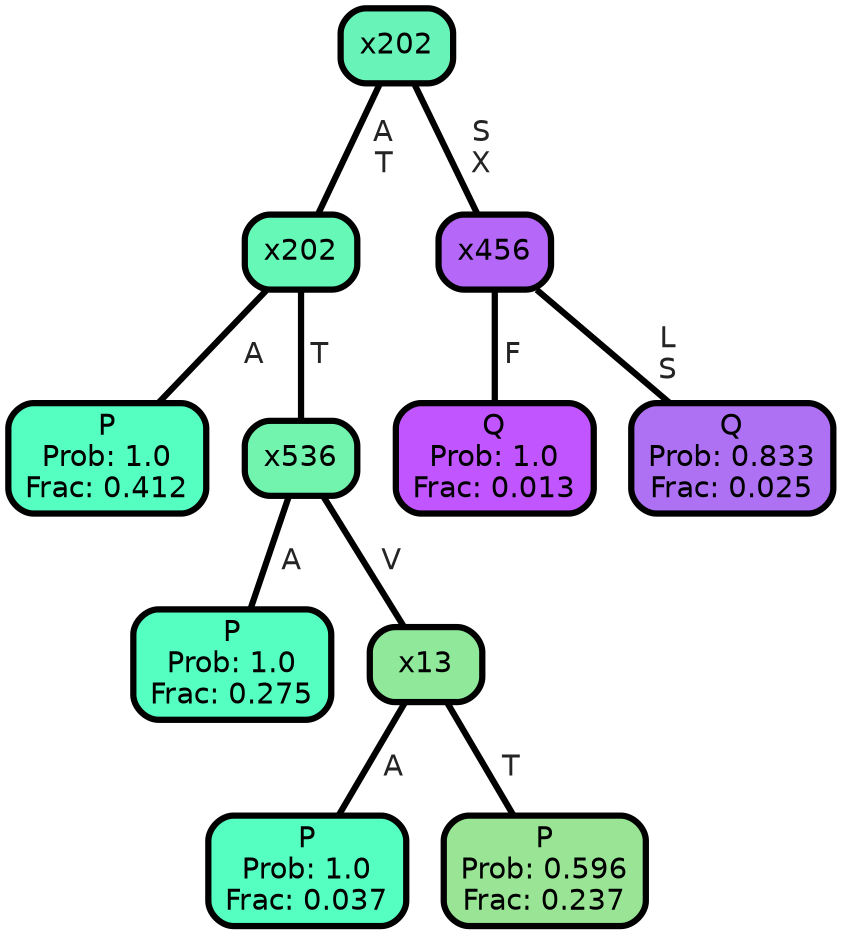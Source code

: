 graph Tree {
node [shape=box, style="filled, rounded",color="black",penwidth="3",fontcolor="black",                 fontname=helvetica] ;
graph [ranksep="0 equally", splines=straight,                 bgcolor=transparent, dpi=200] ;
edge [fontname=helvetica, fontweight=bold,fontcolor=grey14,color=black] ;
0 [label="P
Prob: 1.0
Frac: 0.412", fillcolor="#55ffc1"] ;
1 [label="x202", fillcolor="#65f8b6"] ;
2 [label="P
Prob: 1.0
Frac: 0.275", fillcolor="#55ffc1"] ;
3 [label="x536", fillcolor="#72f4ae"] ;
4 [label="P
Prob: 1.0
Frac: 0.037", fillcolor="#55ffc1"] ;
5 [label="x13", fillcolor="#90e99b"] ;
6 [label="P
Prob: 0.596
Frac: 0.237", fillcolor="#99e595"] ;
7 [label="x202", fillcolor="#68f3b8"] ;
8 [label="Q
Prob: 1.0
Frac: 0.013", fillcolor="#c155ff"] ;
9 [label="x456", fillcolor="#b567f8"] ;
10 [label="Q
Prob: 0.833
Frac: 0.025", fillcolor="#af71f4"] ;
1 -- 0 [label=" A",penwidth=3] ;
1 -- 3 [label=" T",penwidth=3] ;
3 -- 2 [label=" A",penwidth=3] ;
3 -- 5 [label=" V",penwidth=3] ;
5 -- 4 [label=" A",penwidth=3] ;
5 -- 6 [label=" T",penwidth=3] ;
7 -- 1 [label=" A\n T",penwidth=3] ;
7 -- 9 [label=" S\n X",penwidth=3] ;
9 -- 8 [label=" F",penwidth=3] ;
9 -- 10 [label=" L\n S",penwidth=3] ;
{rank = same;}}